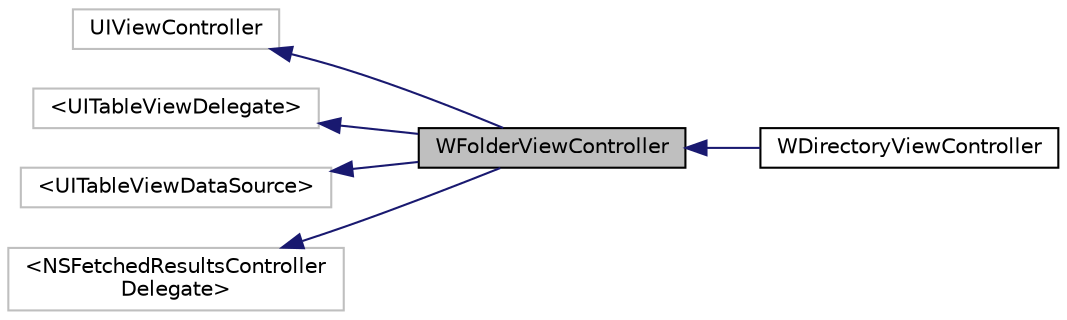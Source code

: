 digraph "WFolderViewController"
{
  edge [fontname="Helvetica",fontsize="10",labelfontname="Helvetica",labelfontsize="10"];
  node [fontname="Helvetica",fontsize="10",shape=record];
  rankdir="LR";
  Node1 [label="WFolderViewController",height=0.2,width=0.4,color="black", fillcolor="grey75", style="filled" fontcolor="black"];
  Node2 -> Node1 [dir="back",color="midnightblue",fontsize="10",style="solid"];
  Node2 [label="UIViewController",height=0.2,width=0.4,color="grey75", fillcolor="white", style="filled"];
  Node3 -> Node1 [dir="back",color="midnightblue",fontsize="10",style="solid"];
  Node3 [label="\<UITableViewDelegate\>",height=0.2,width=0.4,color="grey75", fillcolor="white", style="filled"];
  Node4 -> Node1 [dir="back",color="midnightblue",fontsize="10",style="solid"];
  Node4 [label="\<UITableViewDataSource\>",height=0.2,width=0.4,color="grey75", fillcolor="white", style="filled"];
  Node5 -> Node1 [dir="back",color="midnightblue",fontsize="10",style="solid"];
  Node5 [label="\<NSFetchedResultsController\lDelegate\>",height=0.2,width=0.4,color="grey75", fillcolor="white", style="filled"];
  Node1 -> Node6 [dir="back",color="midnightblue",fontsize="10",style="solid"];
  Node6 [label="WDirectoryViewController",height=0.2,width=0.4,color="black", fillcolor="white", style="filled",URL="$interface_w_directory_view_controller.html"];
}
